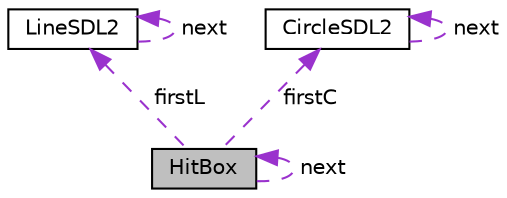 digraph "HitBox"
{
  edge [fontname="Helvetica",fontsize="10",labelfontname="Helvetica",labelfontsize="10"];
  node [fontname="Helvetica",fontsize="10",shape=record];
  Node1 [label="HitBox",height=0.2,width=0.4,color="black", fillcolor="grey75", style="filled", fontcolor="black"];
  Node2 -> Node1 [dir="back",color="darkorchid3",fontsize="10",style="dashed",label=" firstL" ];
  Node2 [label="LineSDL2",height=0.2,width=0.4,color="black", fillcolor="white", style="filled",URL="$structLineSDL2.html",tooltip="Represente a line which delimitate a hittable surface from a none hittable one. "];
  Node2 -> Node2 [dir="back",color="darkorchid3",fontsize="10",style="dashed",label=" next" ];
  Node1 -> Node1 [dir="back",color="darkorchid3",fontsize="10",style="dashed",label=" next" ];
  Node3 -> Node1 [dir="back",color="darkorchid3",fontsize="10",style="dashed",label=" firstC" ];
  Node3 [label="CircleSDL2",height=0.2,width=0.4,color="black", fillcolor="white", style="filled",URL="$structCircleSDL2.html",tooltip="Represente a hittable ellipse. "];
  Node3 -> Node3 [dir="back",color="darkorchid3",fontsize="10",style="dashed",label=" next" ];
}
